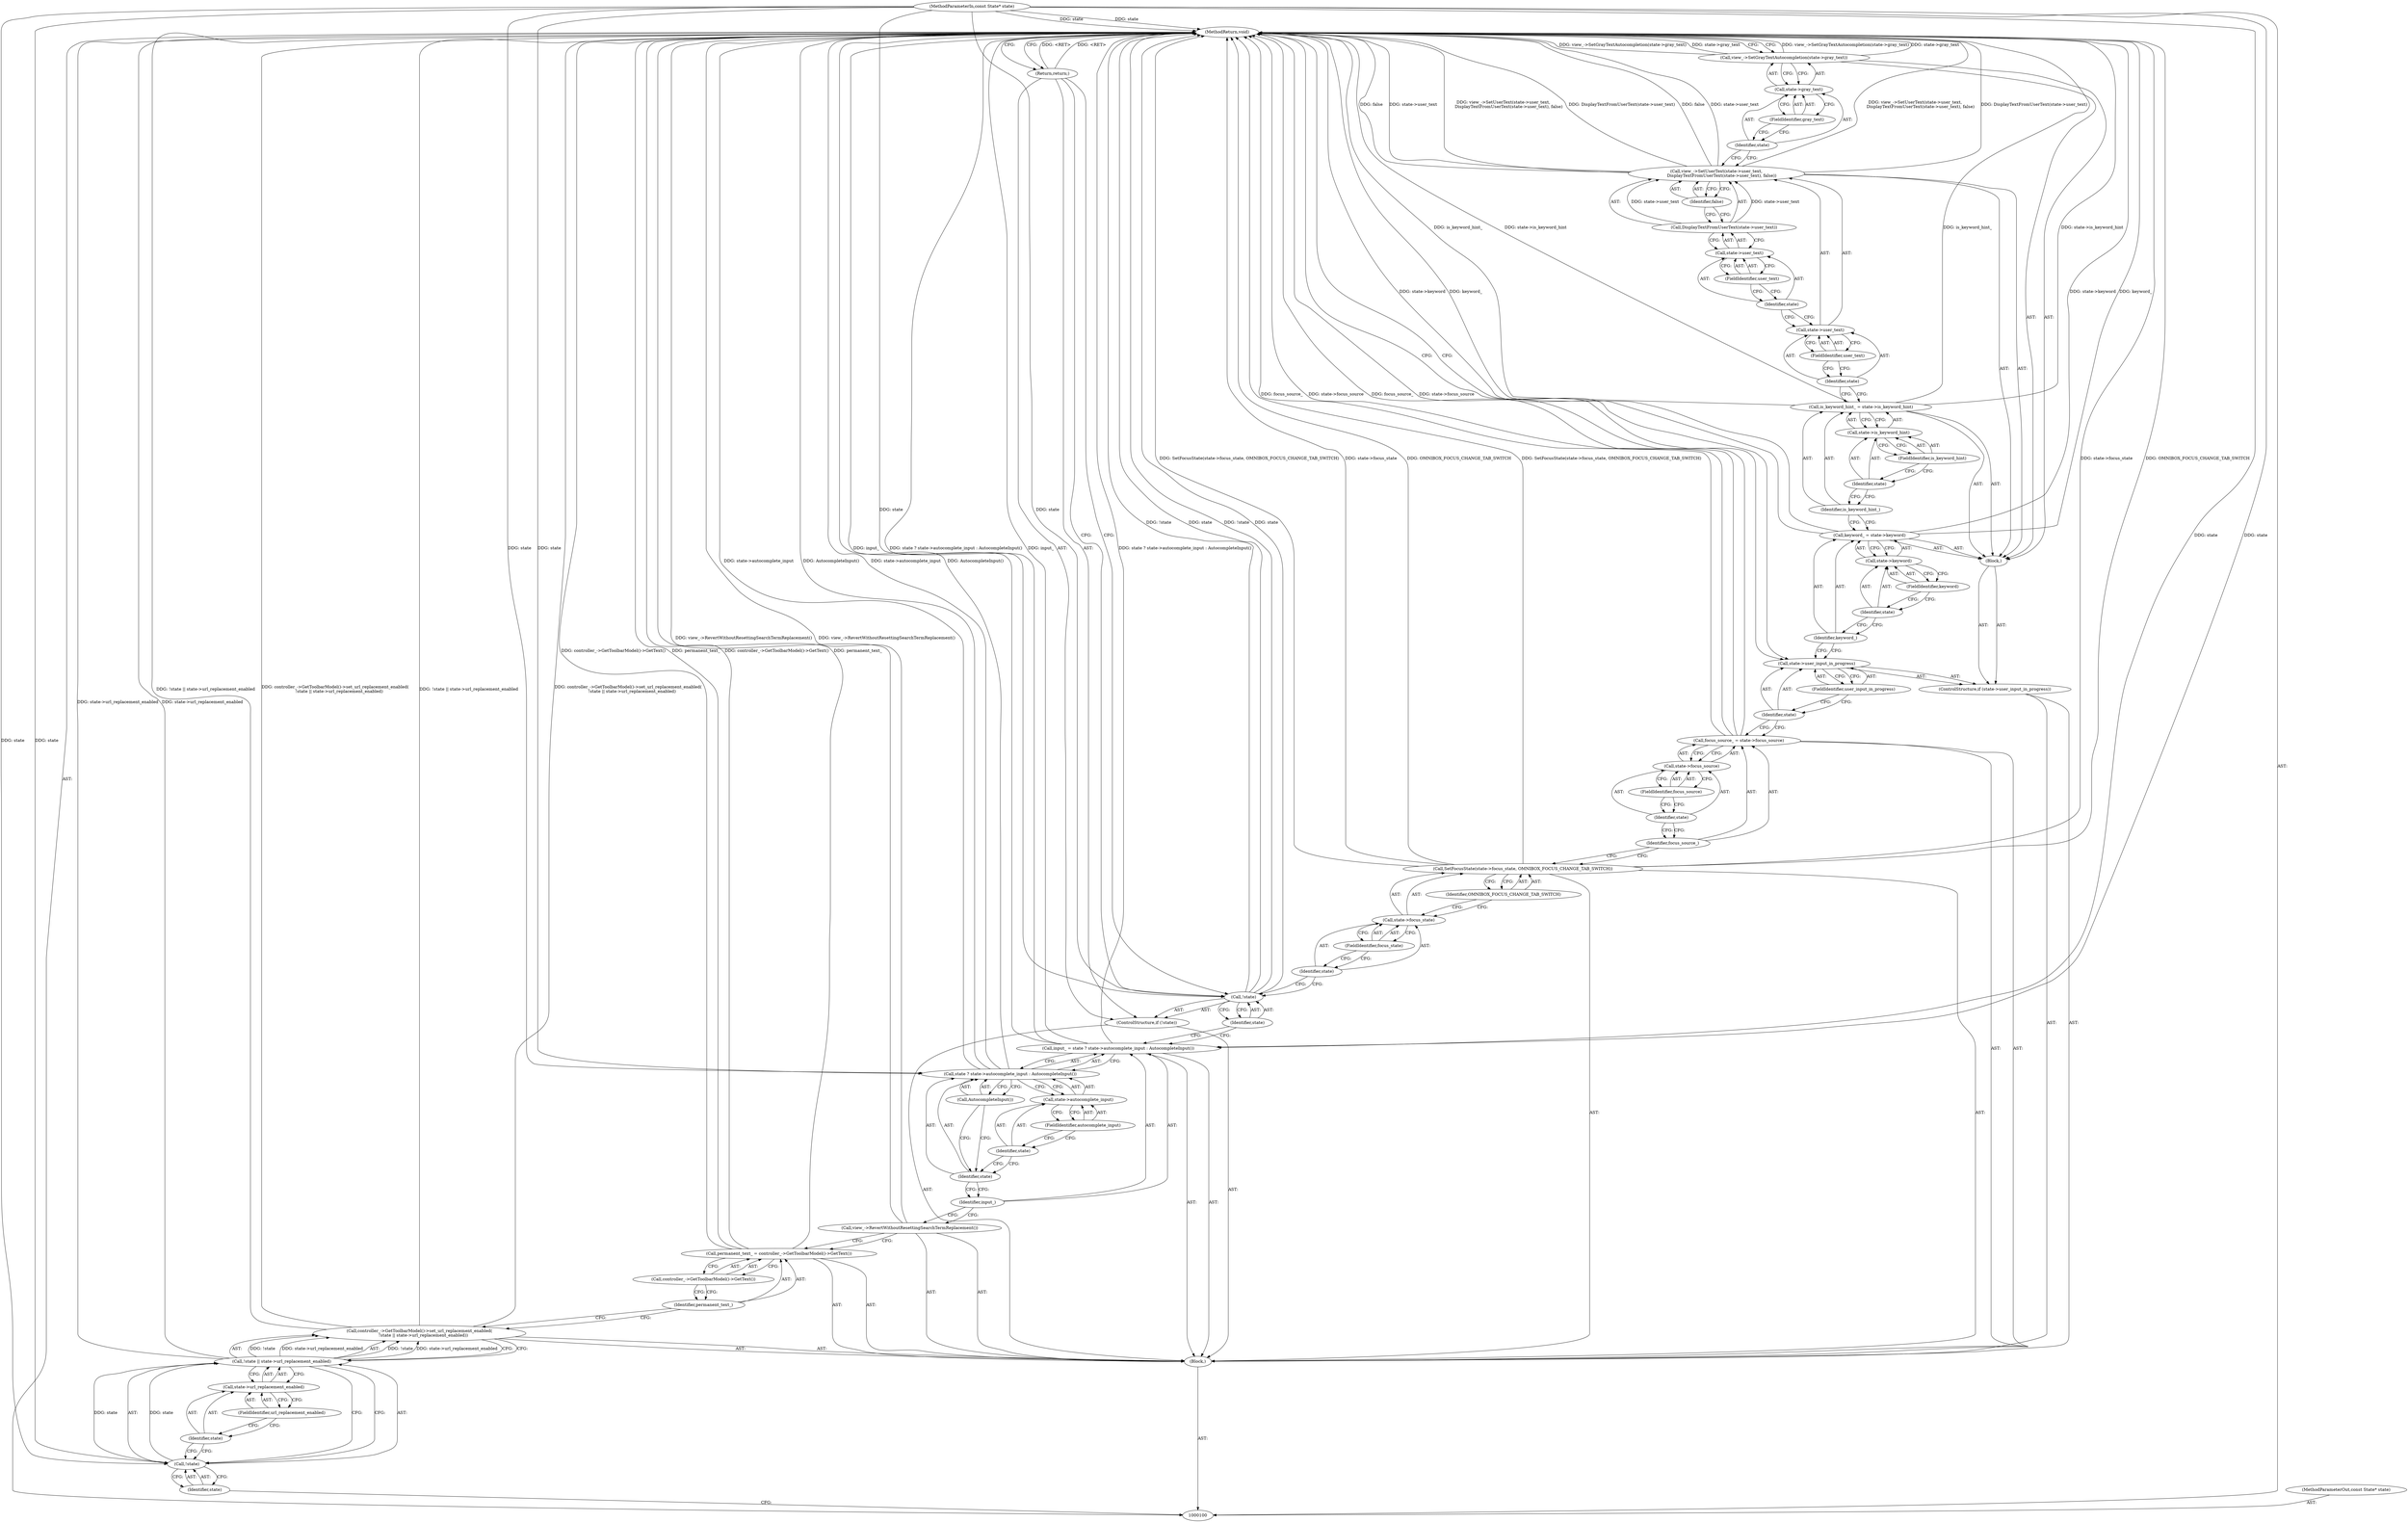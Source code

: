 digraph "1_Chrome_c2364e0ce42878a2177c6f4cf7adb3c715b777c1" {
"1000164" [label="(MethodReturn,void)"];
"1000101" [label="(MethodParameterIn,const State* state)"];
"1000226" [label="(MethodParameterOut,const State* state)"];
"1000102" [label="(Block,)"];
"1000127" [label="(Call,state->focus_state)"];
"1000128" [label="(Identifier,state)"];
"1000126" [label="(Call,SetFocusState(state->focus_state, OMNIBOX_FOCUS_CHANGE_TAB_SWITCH))"];
"1000129" [label="(FieldIdentifier,focus_state)"];
"1000130" [label="(Identifier,OMNIBOX_FOCUS_CHANGE_TAB_SWITCH)"];
"1000133" [label="(Call,state->focus_source)"];
"1000134" [label="(Identifier,state)"];
"1000131" [label="(Call,focus_source_ = state->focus_source)"];
"1000132" [label="(Identifier,focus_source_)"];
"1000135" [label="(FieldIdentifier,focus_source)"];
"1000139" [label="(FieldIdentifier,user_input_in_progress)"];
"1000136" [label="(ControlStructure,if (state->user_input_in_progress))"];
"1000140" [label="(Block,)"];
"1000137" [label="(Call,state->user_input_in_progress)"];
"1000138" [label="(Identifier,state)"];
"1000143" [label="(Call,state->keyword)"];
"1000144" [label="(Identifier,state)"];
"1000145" [label="(FieldIdentifier,keyword)"];
"1000141" [label="(Call,keyword_ = state->keyword)"];
"1000142" [label="(Identifier,keyword_)"];
"1000148" [label="(Call,state->is_keyword_hint)"];
"1000149" [label="(Identifier,state)"];
"1000150" [label="(FieldIdentifier,is_keyword_hint)"];
"1000146" [label="(Call,is_keyword_hint_ = state->is_keyword_hint)"];
"1000147" [label="(Identifier,is_keyword_hint_)"];
"1000152" [label="(Call,state->user_text)"];
"1000153" [label="(Identifier,state)"];
"1000154" [label="(FieldIdentifier,user_text)"];
"1000151" [label="(Call,view_->SetUserText(state->user_text,\n        DisplayTextFromUserText(state->user_text), false))"];
"1000156" [label="(Call,state->user_text)"];
"1000157" [label="(Identifier,state)"];
"1000158" [label="(FieldIdentifier,user_text)"];
"1000159" [label="(Identifier,false)"];
"1000155" [label="(Call,DisplayTextFromUserText(state->user_text))"];
"1000161" [label="(Call,state->gray_text)"];
"1000162" [label="(Identifier,state)"];
"1000160" [label="(Call,view_->SetGrayTextAutocompletion(state->gray_text))"];
"1000163" [label="(FieldIdentifier,gray_text)"];
"1000103" [label="(Call,controller_->GetToolbarModel()->set_url_replacement_enabled(\n      !state || state->url_replacement_enabled))"];
"1000107" [label="(Call,state->url_replacement_enabled)"];
"1000108" [label="(Identifier,state)"];
"1000109" [label="(FieldIdentifier,url_replacement_enabled)"];
"1000104" [label="(Call,!state || state->url_replacement_enabled)"];
"1000105" [label="(Call,!state)"];
"1000106" [label="(Identifier,state)"];
"1000112" [label="(Call,controller_->GetToolbarModel()->GetText())"];
"1000110" [label="(Call,permanent_text_ = controller_->GetToolbarModel()->GetText())"];
"1000111" [label="(Identifier,permanent_text_)"];
"1000113" [label="(Call,view_->RevertWithoutResettingSearchTermReplacement())"];
"1000116" [label="(Call,state ? state->autocomplete_input : AutocompleteInput())"];
"1000117" [label="(Identifier,state)"];
"1000118" [label="(Call,state->autocomplete_input)"];
"1000119" [label="(Identifier,state)"];
"1000114" [label="(Call,input_ = state ? state->autocomplete_input : AutocompleteInput())"];
"1000115" [label="(Identifier,input_)"];
"1000120" [label="(FieldIdentifier,autocomplete_input)"];
"1000121" [label="(Call,AutocompleteInput())"];
"1000122" [label="(ControlStructure,if (!state))"];
"1000123" [label="(Call,!state)"];
"1000124" [label="(Identifier,state)"];
"1000125" [label="(Return,return;)"];
"1000164" -> "1000100"  [label="AST: "];
"1000164" -> "1000125"  [label="CFG: "];
"1000164" -> "1000160"  [label="CFG: "];
"1000164" -> "1000137"  [label="CFG: "];
"1000125" -> "1000164"  [label="DDG: <RET>"];
"1000151" -> "1000164"  [label="DDG: false"];
"1000151" -> "1000164"  [label="DDG: state->user_text"];
"1000151" -> "1000164"  [label="DDG: view_->SetUserText(state->user_text,\n        DisplayTextFromUserText(state->user_text), false)"];
"1000151" -> "1000164"  [label="DDG: DisplayTextFromUserText(state->user_text)"];
"1000141" -> "1000164"  [label="DDG: keyword_"];
"1000141" -> "1000164"  [label="DDG: state->keyword"];
"1000103" -> "1000164"  [label="DDG: !state || state->url_replacement_enabled"];
"1000103" -> "1000164"  [label="DDG: controller_->GetToolbarModel()->set_url_replacement_enabled(\n      !state || state->url_replacement_enabled)"];
"1000146" -> "1000164"  [label="DDG: state->is_keyword_hint"];
"1000146" -> "1000164"  [label="DDG: is_keyword_hint_"];
"1000126" -> "1000164"  [label="DDG: state->focus_state"];
"1000126" -> "1000164"  [label="DDG: OMNIBOX_FOCUS_CHANGE_TAB_SWITCH"];
"1000126" -> "1000164"  [label="DDG: SetFocusState(state->focus_state, OMNIBOX_FOCUS_CHANGE_TAB_SWITCH)"];
"1000116" -> "1000164"  [label="DDG: state->autocomplete_input"];
"1000116" -> "1000164"  [label="DDG: AutocompleteInput()"];
"1000104" -> "1000164"  [label="DDG: state->url_replacement_enabled"];
"1000160" -> "1000164"  [label="DDG: view_->SetGrayTextAutocompletion(state->gray_text)"];
"1000160" -> "1000164"  [label="DDG: state->gray_text"];
"1000123" -> "1000164"  [label="DDG: !state"];
"1000123" -> "1000164"  [label="DDG: state"];
"1000131" -> "1000164"  [label="DDG: focus_source_"];
"1000131" -> "1000164"  [label="DDG: state->focus_source"];
"1000114" -> "1000164"  [label="DDG: input_"];
"1000114" -> "1000164"  [label="DDG: state ? state->autocomplete_input : AutocompleteInput()"];
"1000110" -> "1000164"  [label="DDG: controller_->GetToolbarModel()->GetText()"];
"1000110" -> "1000164"  [label="DDG: permanent_text_"];
"1000113" -> "1000164"  [label="DDG: view_->RevertWithoutResettingSearchTermReplacement()"];
"1000101" -> "1000164"  [label="DDG: state"];
"1000101" -> "1000100"  [label="AST: "];
"1000101" -> "1000164"  [label="DDG: state"];
"1000101" -> "1000105"  [label="DDG: state"];
"1000101" -> "1000114"  [label="DDG: state"];
"1000101" -> "1000116"  [label="DDG: state"];
"1000101" -> "1000123"  [label="DDG: state"];
"1000226" -> "1000100"  [label="AST: "];
"1000102" -> "1000100"  [label="AST: "];
"1000103" -> "1000102"  [label="AST: "];
"1000110" -> "1000102"  [label="AST: "];
"1000113" -> "1000102"  [label="AST: "];
"1000114" -> "1000102"  [label="AST: "];
"1000122" -> "1000102"  [label="AST: "];
"1000126" -> "1000102"  [label="AST: "];
"1000131" -> "1000102"  [label="AST: "];
"1000136" -> "1000102"  [label="AST: "];
"1000127" -> "1000126"  [label="AST: "];
"1000127" -> "1000129"  [label="CFG: "];
"1000128" -> "1000127"  [label="AST: "];
"1000129" -> "1000127"  [label="AST: "];
"1000130" -> "1000127"  [label="CFG: "];
"1000128" -> "1000127"  [label="AST: "];
"1000128" -> "1000123"  [label="CFG: "];
"1000129" -> "1000128"  [label="CFG: "];
"1000126" -> "1000102"  [label="AST: "];
"1000126" -> "1000130"  [label="CFG: "];
"1000127" -> "1000126"  [label="AST: "];
"1000130" -> "1000126"  [label="AST: "];
"1000132" -> "1000126"  [label="CFG: "];
"1000126" -> "1000164"  [label="DDG: state->focus_state"];
"1000126" -> "1000164"  [label="DDG: OMNIBOX_FOCUS_CHANGE_TAB_SWITCH"];
"1000126" -> "1000164"  [label="DDG: SetFocusState(state->focus_state, OMNIBOX_FOCUS_CHANGE_TAB_SWITCH)"];
"1000129" -> "1000127"  [label="AST: "];
"1000129" -> "1000128"  [label="CFG: "];
"1000127" -> "1000129"  [label="CFG: "];
"1000130" -> "1000126"  [label="AST: "];
"1000130" -> "1000127"  [label="CFG: "];
"1000126" -> "1000130"  [label="CFG: "];
"1000133" -> "1000131"  [label="AST: "];
"1000133" -> "1000135"  [label="CFG: "];
"1000134" -> "1000133"  [label="AST: "];
"1000135" -> "1000133"  [label="AST: "];
"1000131" -> "1000133"  [label="CFG: "];
"1000134" -> "1000133"  [label="AST: "];
"1000134" -> "1000132"  [label="CFG: "];
"1000135" -> "1000134"  [label="CFG: "];
"1000131" -> "1000102"  [label="AST: "];
"1000131" -> "1000133"  [label="CFG: "];
"1000132" -> "1000131"  [label="AST: "];
"1000133" -> "1000131"  [label="AST: "];
"1000138" -> "1000131"  [label="CFG: "];
"1000131" -> "1000164"  [label="DDG: focus_source_"];
"1000131" -> "1000164"  [label="DDG: state->focus_source"];
"1000132" -> "1000131"  [label="AST: "];
"1000132" -> "1000126"  [label="CFG: "];
"1000134" -> "1000132"  [label="CFG: "];
"1000135" -> "1000133"  [label="AST: "];
"1000135" -> "1000134"  [label="CFG: "];
"1000133" -> "1000135"  [label="CFG: "];
"1000139" -> "1000137"  [label="AST: "];
"1000139" -> "1000138"  [label="CFG: "];
"1000137" -> "1000139"  [label="CFG: "];
"1000136" -> "1000102"  [label="AST: "];
"1000137" -> "1000136"  [label="AST: "];
"1000140" -> "1000136"  [label="AST: "];
"1000140" -> "1000136"  [label="AST: "];
"1000141" -> "1000140"  [label="AST: "];
"1000146" -> "1000140"  [label="AST: "];
"1000151" -> "1000140"  [label="AST: "];
"1000160" -> "1000140"  [label="AST: "];
"1000137" -> "1000136"  [label="AST: "];
"1000137" -> "1000139"  [label="CFG: "];
"1000138" -> "1000137"  [label="AST: "];
"1000139" -> "1000137"  [label="AST: "];
"1000142" -> "1000137"  [label="CFG: "];
"1000164" -> "1000137"  [label="CFG: "];
"1000138" -> "1000137"  [label="AST: "];
"1000138" -> "1000131"  [label="CFG: "];
"1000139" -> "1000138"  [label="CFG: "];
"1000143" -> "1000141"  [label="AST: "];
"1000143" -> "1000145"  [label="CFG: "];
"1000144" -> "1000143"  [label="AST: "];
"1000145" -> "1000143"  [label="AST: "];
"1000141" -> "1000143"  [label="CFG: "];
"1000144" -> "1000143"  [label="AST: "];
"1000144" -> "1000142"  [label="CFG: "];
"1000145" -> "1000144"  [label="CFG: "];
"1000145" -> "1000143"  [label="AST: "];
"1000145" -> "1000144"  [label="CFG: "];
"1000143" -> "1000145"  [label="CFG: "];
"1000141" -> "1000140"  [label="AST: "];
"1000141" -> "1000143"  [label="CFG: "];
"1000142" -> "1000141"  [label="AST: "];
"1000143" -> "1000141"  [label="AST: "];
"1000147" -> "1000141"  [label="CFG: "];
"1000141" -> "1000164"  [label="DDG: keyword_"];
"1000141" -> "1000164"  [label="DDG: state->keyword"];
"1000142" -> "1000141"  [label="AST: "];
"1000142" -> "1000137"  [label="CFG: "];
"1000144" -> "1000142"  [label="CFG: "];
"1000148" -> "1000146"  [label="AST: "];
"1000148" -> "1000150"  [label="CFG: "];
"1000149" -> "1000148"  [label="AST: "];
"1000150" -> "1000148"  [label="AST: "];
"1000146" -> "1000148"  [label="CFG: "];
"1000149" -> "1000148"  [label="AST: "];
"1000149" -> "1000147"  [label="CFG: "];
"1000150" -> "1000149"  [label="CFG: "];
"1000150" -> "1000148"  [label="AST: "];
"1000150" -> "1000149"  [label="CFG: "];
"1000148" -> "1000150"  [label="CFG: "];
"1000146" -> "1000140"  [label="AST: "];
"1000146" -> "1000148"  [label="CFG: "];
"1000147" -> "1000146"  [label="AST: "];
"1000148" -> "1000146"  [label="AST: "];
"1000153" -> "1000146"  [label="CFG: "];
"1000146" -> "1000164"  [label="DDG: state->is_keyword_hint"];
"1000146" -> "1000164"  [label="DDG: is_keyword_hint_"];
"1000147" -> "1000146"  [label="AST: "];
"1000147" -> "1000141"  [label="CFG: "];
"1000149" -> "1000147"  [label="CFG: "];
"1000152" -> "1000151"  [label="AST: "];
"1000152" -> "1000154"  [label="CFG: "];
"1000153" -> "1000152"  [label="AST: "];
"1000154" -> "1000152"  [label="AST: "];
"1000157" -> "1000152"  [label="CFG: "];
"1000153" -> "1000152"  [label="AST: "];
"1000153" -> "1000146"  [label="CFG: "];
"1000154" -> "1000153"  [label="CFG: "];
"1000154" -> "1000152"  [label="AST: "];
"1000154" -> "1000153"  [label="CFG: "];
"1000152" -> "1000154"  [label="CFG: "];
"1000151" -> "1000140"  [label="AST: "];
"1000151" -> "1000159"  [label="CFG: "];
"1000152" -> "1000151"  [label="AST: "];
"1000155" -> "1000151"  [label="AST: "];
"1000159" -> "1000151"  [label="AST: "];
"1000162" -> "1000151"  [label="CFG: "];
"1000151" -> "1000164"  [label="DDG: false"];
"1000151" -> "1000164"  [label="DDG: state->user_text"];
"1000151" -> "1000164"  [label="DDG: view_->SetUserText(state->user_text,\n        DisplayTextFromUserText(state->user_text), false)"];
"1000151" -> "1000164"  [label="DDG: DisplayTextFromUserText(state->user_text)"];
"1000155" -> "1000151"  [label="DDG: state->user_text"];
"1000156" -> "1000155"  [label="AST: "];
"1000156" -> "1000158"  [label="CFG: "];
"1000157" -> "1000156"  [label="AST: "];
"1000158" -> "1000156"  [label="AST: "];
"1000155" -> "1000156"  [label="CFG: "];
"1000157" -> "1000156"  [label="AST: "];
"1000157" -> "1000152"  [label="CFG: "];
"1000158" -> "1000157"  [label="CFG: "];
"1000158" -> "1000156"  [label="AST: "];
"1000158" -> "1000157"  [label="CFG: "];
"1000156" -> "1000158"  [label="CFG: "];
"1000159" -> "1000151"  [label="AST: "];
"1000159" -> "1000155"  [label="CFG: "];
"1000151" -> "1000159"  [label="CFG: "];
"1000155" -> "1000151"  [label="AST: "];
"1000155" -> "1000156"  [label="CFG: "];
"1000156" -> "1000155"  [label="AST: "];
"1000159" -> "1000155"  [label="CFG: "];
"1000155" -> "1000151"  [label="DDG: state->user_text"];
"1000161" -> "1000160"  [label="AST: "];
"1000161" -> "1000163"  [label="CFG: "];
"1000162" -> "1000161"  [label="AST: "];
"1000163" -> "1000161"  [label="AST: "];
"1000160" -> "1000161"  [label="CFG: "];
"1000162" -> "1000161"  [label="AST: "];
"1000162" -> "1000151"  [label="CFG: "];
"1000163" -> "1000162"  [label="CFG: "];
"1000160" -> "1000140"  [label="AST: "];
"1000160" -> "1000161"  [label="CFG: "];
"1000161" -> "1000160"  [label="AST: "];
"1000164" -> "1000160"  [label="CFG: "];
"1000160" -> "1000164"  [label="DDG: view_->SetGrayTextAutocompletion(state->gray_text)"];
"1000160" -> "1000164"  [label="DDG: state->gray_text"];
"1000163" -> "1000161"  [label="AST: "];
"1000163" -> "1000162"  [label="CFG: "];
"1000161" -> "1000163"  [label="CFG: "];
"1000103" -> "1000102"  [label="AST: "];
"1000103" -> "1000104"  [label="CFG: "];
"1000104" -> "1000103"  [label="AST: "];
"1000111" -> "1000103"  [label="CFG: "];
"1000103" -> "1000164"  [label="DDG: !state || state->url_replacement_enabled"];
"1000103" -> "1000164"  [label="DDG: controller_->GetToolbarModel()->set_url_replacement_enabled(\n      !state || state->url_replacement_enabled)"];
"1000104" -> "1000103"  [label="DDG: !state"];
"1000104" -> "1000103"  [label="DDG: state->url_replacement_enabled"];
"1000107" -> "1000104"  [label="AST: "];
"1000107" -> "1000109"  [label="CFG: "];
"1000108" -> "1000107"  [label="AST: "];
"1000109" -> "1000107"  [label="AST: "];
"1000104" -> "1000107"  [label="CFG: "];
"1000108" -> "1000107"  [label="AST: "];
"1000108" -> "1000105"  [label="CFG: "];
"1000109" -> "1000108"  [label="CFG: "];
"1000109" -> "1000107"  [label="AST: "];
"1000109" -> "1000108"  [label="CFG: "];
"1000107" -> "1000109"  [label="CFG: "];
"1000104" -> "1000103"  [label="AST: "];
"1000104" -> "1000105"  [label="CFG: "];
"1000104" -> "1000107"  [label="CFG: "];
"1000105" -> "1000104"  [label="AST: "];
"1000107" -> "1000104"  [label="AST: "];
"1000103" -> "1000104"  [label="CFG: "];
"1000104" -> "1000164"  [label="DDG: state->url_replacement_enabled"];
"1000104" -> "1000103"  [label="DDG: !state"];
"1000104" -> "1000103"  [label="DDG: state->url_replacement_enabled"];
"1000105" -> "1000104"  [label="DDG: state"];
"1000105" -> "1000104"  [label="AST: "];
"1000105" -> "1000106"  [label="CFG: "];
"1000106" -> "1000105"  [label="AST: "];
"1000108" -> "1000105"  [label="CFG: "];
"1000104" -> "1000105"  [label="CFG: "];
"1000105" -> "1000104"  [label="DDG: state"];
"1000101" -> "1000105"  [label="DDG: state"];
"1000106" -> "1000105"  [label="AST: "];
"1000106" -> "1000100"  [label="CFG: "];
"1000105" -> "1000106"  [label="CFG: "];
"1000112" -> "1000110"  [label="AST: "];
"1000112" -> "1000111"  [label="CFG: "];
"1000110" -> "1000112"  [label="CFG: "];
"1000110" -> "1000102"  [label="AST: "];
"1000110" -> "1000112"  [label="CFG: "];
"1000111" -> "1000110"  [label="AST: "];
"1000112" -> "1000110"  [label="AST: "];
"1000113" -> "1000110"  [label="CFG: "];
"1000110" -> "1000164"  [label="DDG: controller_->GetToolbarModel()->GetText()"];
"1000110" -> "1000164"  [label="DDG: permanent_text_"];
"1000111" -> "1000110"  [label="AST: "];
"1000111" -> "1000103"  [label="CFG: "];
"1000112" -> "1000111"  [label="CFG: "];
"1000113" -> "1000102"  [label="AST: "];
"1000113" -> "1000110"  [label="CFG: "];
"1000115" -> "1000113"  [label="CFG: "];
"1000113" -> "1000164"  [label="DDG: view_->RevertWithoutResettingSearchTermReplacement()"];
"1000116" -> "1000114"  [label="AST: "];
"1000116" -> "1000118"  [label="CFG: "];
"1000116" -> "1000121"  [label="CFG: "];
"1000117" -> "1000116"  [label="AST: "];
"1000118" -> "1000116"  [label="AST: "];
"1000121" -> "1000116"  [label="AST: "];
"1000114" -> "1000116"  [label="CFG: "];
"1000116" -> "1000164"  [label="DDG: state->autocomplete_input"];
"1000116" -> "1000164"  [label="DDG: AutocompleteInput()"];
"1000101" -> "1000116"  [label="DDG: state"];
"1000117" -> "1000116"  [label="AST: "];
"1000117" -> "1000115"  [label="CFG: "];
"1000119" -> "1000117"  [label="CFG: "];
"1000121" -> "1000117"  [label="CFG: "];
"1000118" -> "1000116"  [label="AST: "];
"1000118" -> "1000120"  [label="CFG: "];
"1000119" -> "1000118"  [label="AST: "];
"1000120" -> "1000118"  [label="AST: "];
"1000116" -> "1000118"  [label="CFG: "];
"1000119" -> "1000118"  [label="AST: "];
"1000119" -> "1000117"  [label="CFG: "];
"1000120" -> "1000119"  [label="CFG: "];
"1000114" -> "1000102"  [label="AST: "];
"1000114" -> "1000116"  [label="CFG: "];
"1000115" -> "1000114"  [label="AST: "];
"1000116" -> "1000114"  [label="AST: "];
"1000124" -> "1000114"  [label="CFG: "];
"1000114" -> "1000164"  [label="DDG: input_"];
"1000114" -> "1000164"  [label="DDG: state ? state->autocomplete_input : AutocompleteInput()"];
"1000101" -> "1000114"  [label="DDG: state"];
"1000115" -> "1000114"  [label="AST: "];
"1000115" -> "1000113"  [label="CFG: "];
"1000117" -> "1000115"  [label="CFG: "];
"1000120" -> "1000118"  [label="AST: "];
"1000120" -> "1000119"  [label="CFG: "];
"1000118" -> "1000120"  [label="CFG: "];
"1000121" -> "1000116"  [label="AST: "];
"1000121" -> "1000117"  [label="CFG: "];
"1000116" -> "1000121"  [label="CFG: "];
"1000122" -> "1000102"  [label="AST: "];
"1000123" -> "1000122"  [label="AST: "];
"1000125" -> "1000122"  [label="AST: "];
"1000123" -> "1000122"  [label="AST: "];
"1000123" -> "1000124"  [label="CFG: "];
"1000124" -> "1000123"  [label="AST: "];
"1000125" -> "1000123"  [label="CFG: "];
"1000128" -> "1000123"  [label="CFG: "];
"1000123" -> "1000164"  [label="DDG: !state"];
"1000123" -> "1000164"  [label="DDG: state"];
"1000101" -> "1000123"  [label="DDG: state"];
"1000124" -> "1000123"  [label="AST: "];
"1000124" -> "1000114"  [label="CFG: "];
"1000123" -> "1000124"  [label="CFG: "];
"1000125" -> "1000122"  [label="AST: "];
"1000125" -> "1000123"  [label="CFG: "];
"1000164" -> "1000125"  [label="CFG: "];
"1000125" -> "1000164"  [label="DDG: <RET>"];
}
